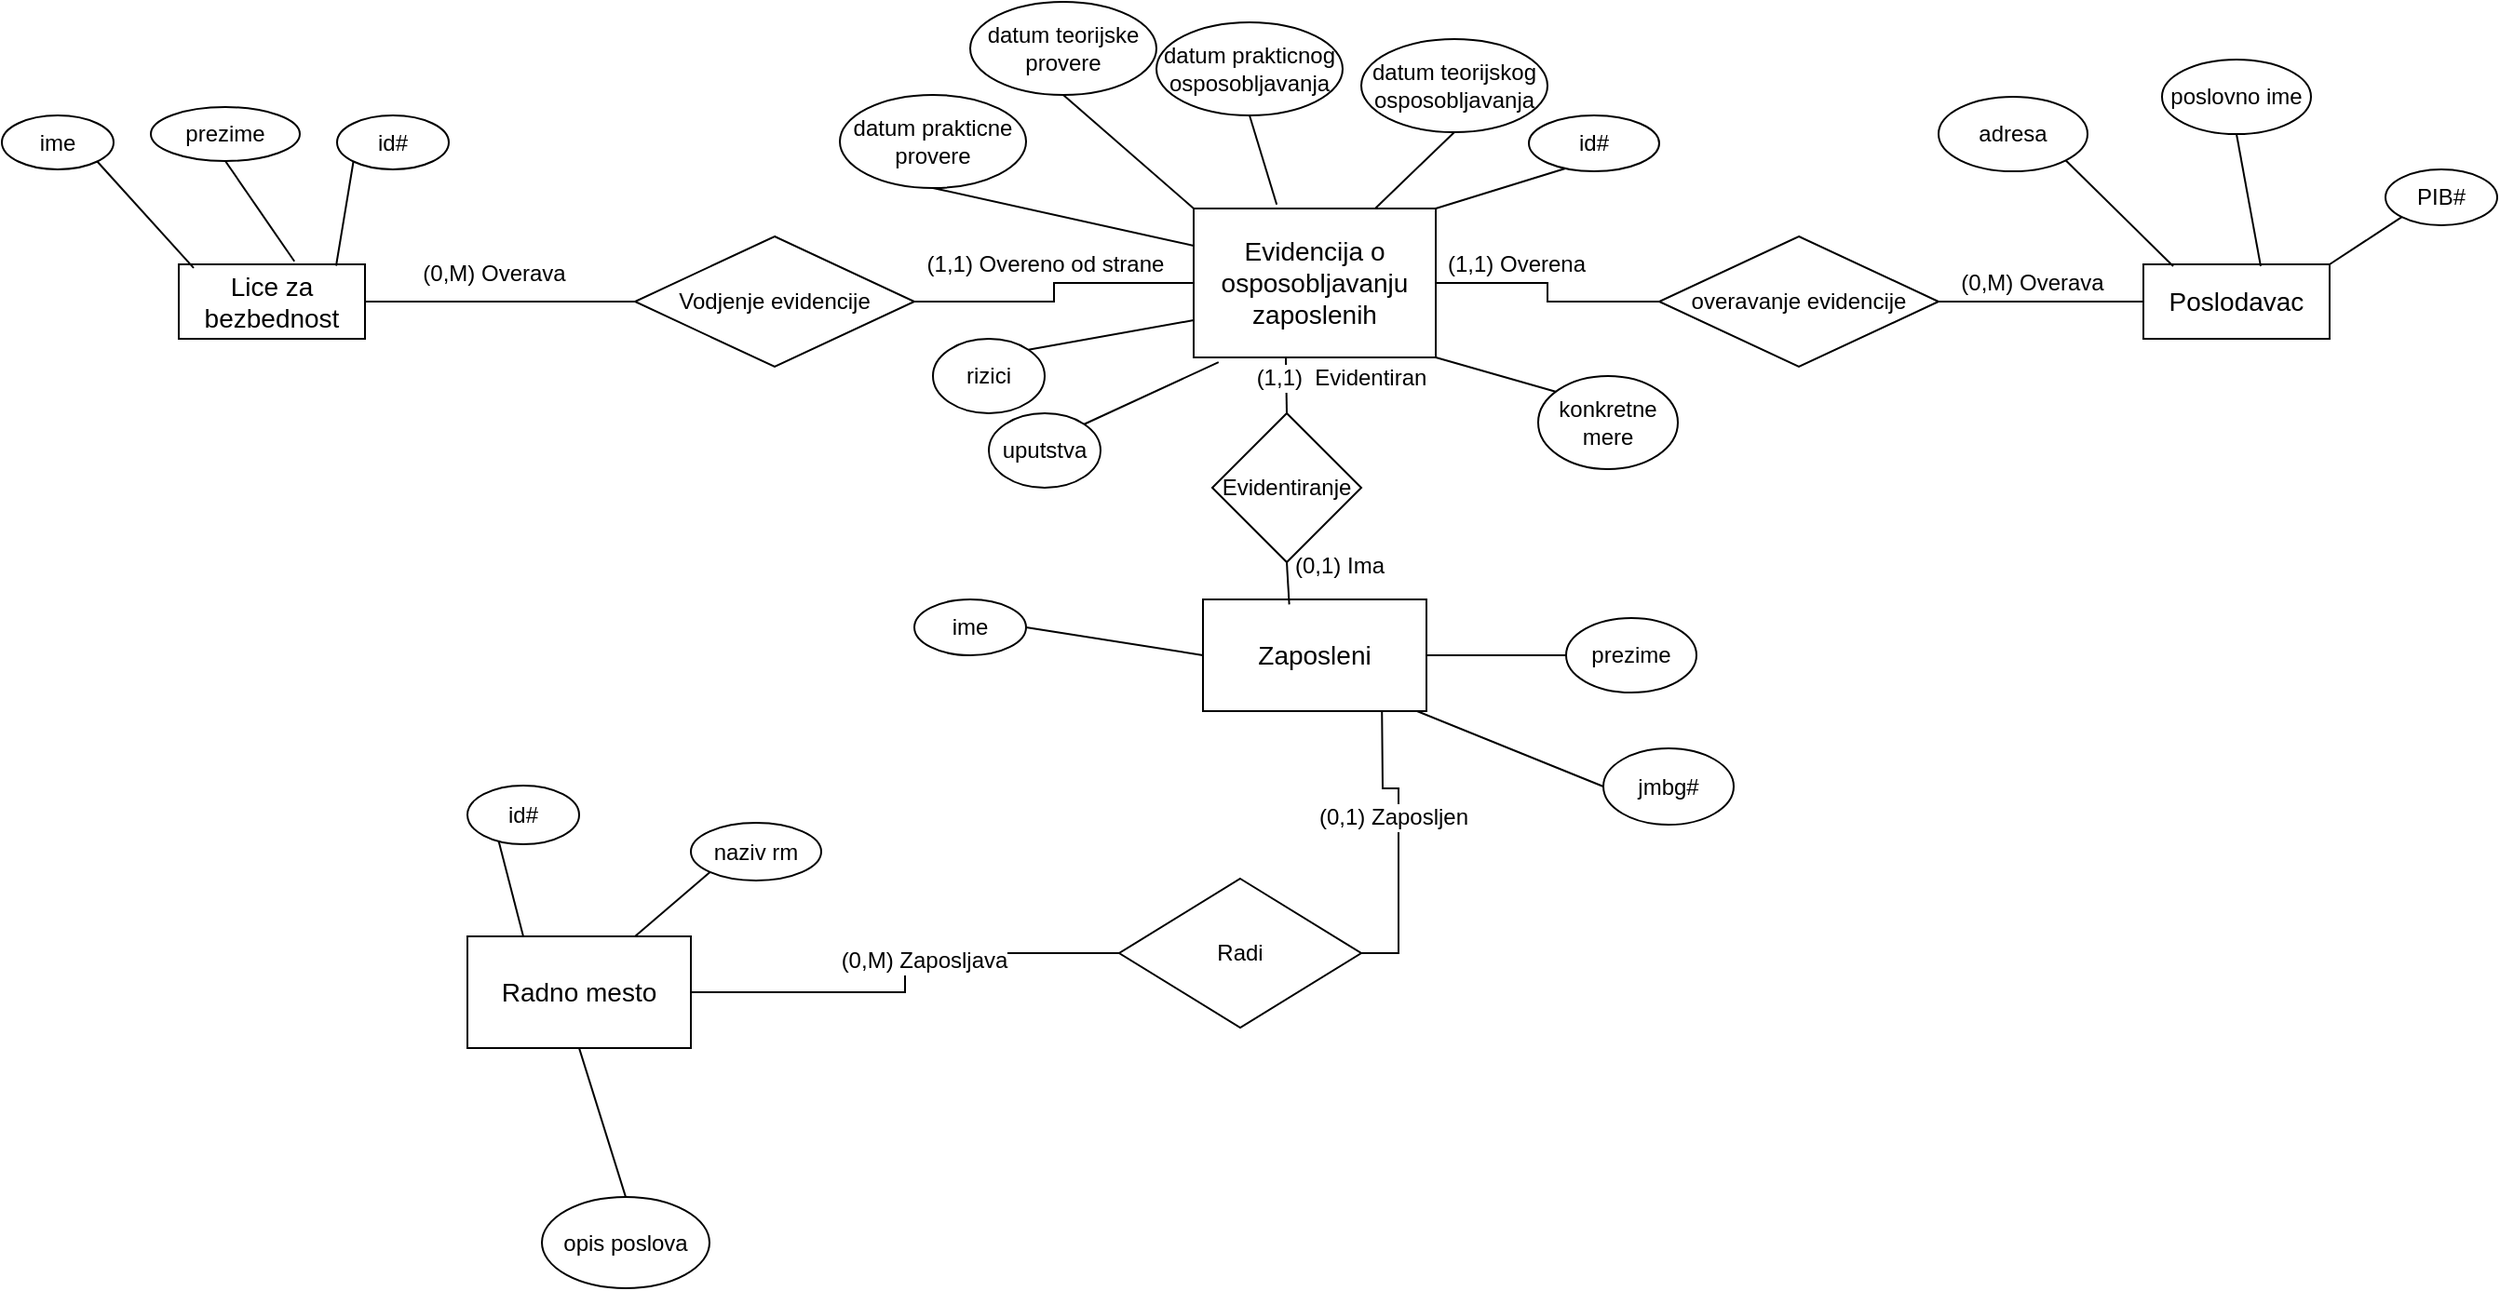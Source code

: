 <mxfile version="22.0.8" type="device">
  <diagram id="cX9Rxq1GDXvq4FwfHjqG" name="Page-1">
    <mxGraphModel dx="2284" dy="800" grid="1" gridSize="10" guides="1" tooltips="1" connect="1" arrows="1" fold="1" page="1" pageScale="1" pageWidth="850" pageHeight="1100" math="0" shadow="0">
      <root>
        <mxCell id="0" />
        <mxCell id="1" parent="0" />
        <object label="" kardinalnost="(0,M)" id="p6OjkSHZk2NeHFK_y6Gc-2">
          <mxCell style="rounded=0;orthogonalLoop=1;jettySize=auto;html=1;exitX=0.5;exitY=1;exitDx=0;exitDy=0;endArrow=none;endFill=0;targetPerimeterSpacing=0;entryX=0.5;entryY=0;entryDx=0;entryDy=0;" parent="1" target="dR7-cXVYRjZlP15LV4le-50" edge="1">
            <mxGeometry relative="1" as="geometry">
              <mxPoint x="169.5" y="330" as="targetPoint" />
              <mxPoint x="169.5" y="200" as="sourcePoint" />
            </mxGeometry>
          </mxCell>
        </object>
        <mxCell id="p6OjkSHZk2NeHFK_y6Gc-15" value="&lt;font style=&quot;font-size: 12px;&quot;&gt;(1,1)&amp;nbsp; Evidentiran&lt;/font&gt;" style="edgeLabel;html=1;align=center;verticalAlign=middle;resizable=0;points=[];fontSize=12;" parent="p6OjkSHZk2NeHFK_y6Gc-2" vertex="1" connectable="0">
          <mxGeometry x="-0.769" y="3" relative="1" as="geometry">
            <mxPoint x="26" y="7" as="offset" />
          </mxGeometry>
        </mxCell>
        <mxCell id="dR7-cXVYRjZlP15LV4le-53" style="rounded=0;orthogonalLoop=1;jettySize=auto;html=1;exitX=0.75;exitY=0;exitDx=0;exitDy=0;entryX=0.5;entryY=1;entryDx=0;entryDy=0;endArrow=none;endFill=0;" parent="1" source="p6OjkSHZk2NeHFK_y6Gc-1" target="dR7-cXVYRjZlP15LV4le-54" edge="1">
          <mxGeometry relative="1" as="geometry">
            <mxPoint x="217.529" y="70" as="targetPoint" />
          </mxGeometry>
        </mxCell>
        <mxCell id="dR7-cXVYRjZlP15LV4le-65" style="rounded=0;orthogonalLoop=1;jettySize=auto;html=1;exitX=1;exitY=1;exitDx=0;exitDy=0;endArrow=none;endFill=0;" parent="1" source="p6OjkSHZk2NeHFK_y6Gc-1" edge="1">
          <mxGeometry relative="1" as="geometry">
            <mxPoint x="320" y="220" as="targetPoint" />
          </mxGeometry>
        </mxCell>
        <mxCell id="p6OjkSHZk2NeHFK_y6Gc-1" value="&lt;font style=&quot;font-size: 14px;&quot;&gt;Evidencija o osposobljavanju zaposlenih&lt;/font&gt;" style="rounded=0;whiteSpace=wrap;html=1;fontSize=14;" parent="1" vertex="1">
          <mxGeometry x="120" y="120" width="130" height="80" as="geometry" />
        </mxCell>
        <mxCell id="dR7-cXVYRjZlP15LV4le-43" style="rounded=0;orthogonalLoop=1;jettySize=auto;html=1;exitX=1;exitY=0.5;exitDx=0;exitDy=0;entryX=0;entryY=0.5;entryDx=0;entryDy=0;endArrow=none;endFill=0;" parent="1" source="dR7-cXVYRjZlP15LV4le-46" target="dR7-cXVYRjZlP15LV4le-42" edge="1">
          <mxGeometry relative="1" as="geometry">
            <mxPoint x="235" y="355" as="sourcePoint" />
          </mxGeometry>
        </mxCell>
        <mxCell id="p6OjkSHZk2NeHFK_y6Gc-17" value="" style="endArrow=none;html=1;rounded=0;entryX=0;entryY=0.5;entryDx=0;entryDy=0;exitX=1;exitY=0.5;exitDx=0;exitDy=0;" parent="1" source="dR7-cXVYRjZlP15LV4le-47" target="dR7-cXVYRjZlP15LV4le-46" edge="1">
          <mxGeometry width="50" height="50" relative="1" as="geometry">
            <mxPoint x="34.0" y="353.0" as="sourcePoint" />
            <mxPoint x="125" y="342.5" as="targetPoint" />
          </mxGeometry>
        </mxCell>
        <mxCell id="p6OjkSHZk2NeHFK_y6Gc-18" value="&lt;font style=&quot;font-size: 14px;&quot;&gt;Poslodavac&lt;/font&gt;" style="whiteSpace=wrap;html=1;align=center;" parent="1" vertex="1">
          <mxGeometry x="630" y="150" width="100" height="40" as="geometry" />
        </mxCell>
        <mxCell id="p6OjkSHZk2NeHFK_y6Gc-20" value="" style="edgeStyle=orthogonalEdgeStyle;rounded=0;orthogonalLoop=1;jettySize=auto;html=1;endArrow=none;endFill=0;" parent="1" source="p6OjkSHZk2NeHFK_y6Gc-19" target="p6OjkSHZk2NeHFK_y6Gc-1" edge="1">
          <mxGeometry relative="1" as="geometry" />
        </mxCell>
        <mxCell id="p6OjkSHZk2NeHFK_y6Gc-23" value="&lt;font style=&quot;font-size: 12px;&quot;&gt;(1,1) Overena&lt;/font&gt;" style="edgeLabel;html=1;align=center;verticalAlign=middle;resizable=0;points=[];fontSize=12;" parent="p6OjkSHZk2NeHFK_y6Gc-20" vertex="1" connectable="0">
          <mxGeometry x="0.339" y="1" relative="1" as="geometry">
            <mxPoint y="-11" as="offset" />
          </mxGeometry>
        </mxCell>
        <mxCell id="p6OjkSHZk2NeHFK_y6Gc-21" style="edgeStyle=orthogonalEdgeStyle;rounded=0;orthogonalLoop=1;jettySize=auto;html=1;exitX=1;exitY=0.5;exitDx=0;exitDy=0;entryX=0;entryY=0.5;entryDx=0;entryDy=0;endArrow=none;endFill=0;" parent="1" source="p6OjkSHZk2NeHFK_y6Gc-19" target="p6OjkSHZk2NeHFK_y6Gc-18" edge="1">
          <mxGeometry relative="1" as="geometry" />
        </mxCell>
        <mxCell id="p6OjkSHZk2NeHFK_y6Gc-24" value="(0,M) Overava" style="edgeLabel;html=1;align=center;verticalAlign=middle;resizable=0;points=[];fontSize=12;" parent="p6OjkSHZk2NeHFK_y6Gc-21" vertex="1" connectable="0">
          <mxGeometry x="-0.036" y="3" relative="1" as="geometry">
            <mxPoint x="-3" y="-7" as="offset" />
          </mxGeometry>
        </mxCell>
        <mxCell id="p6OjkSHZk2NeHFK_y6Gc-19" value="overavanje evidencije" style="shape=rhombus;perimeter=rhombusPerimeter;whiteSpace=wrap;html=1;align=center;" parent="1" vertex="1">
          <mxGeometry x="370" y="135" width="150" height="70" as="geometry" />
        </mxCell>
        <mxCell id="p6OjkSHZk2NeHFK_y6Gc-25" value="adresa" style="ellipse;whiteSpace=wrap;html=1;align=center;" parent="1" vertex="1">
          <mxGeometry x="520" y="60" width="80" height="40" as="geometry" />
        </mxCell>
        <mxCell id="p6OjkSHZk2NeHFK_y6Gc-26" value="" style="endArrow=none;html=1;rounded=0;entryX=0.16;entryY=0.025;entryDx=0;entryDy=0;exitX=1;exitY=1;exitDx=0;exitDy=0;entryPerimeter=0;" parent="1" source="p6OjkSHZk2NeHFK_y6Gc-25" target="p6OjkSHZk2NeHFK_y6Gc-18" edge="1">
          <mxGeometry width="50" height="50" relative="1" as="geometry">
            <mxPoint x="660" y="290" as="sourcePoint" />
            <mxPoint x="715" y="238" as="targetPoint" />
          </mxGeometry>
        </mxCell>
        <mxCell id="p6OjkSHZk2NeHFK_y6Gc-27" value="PIB#" style="ellipse;whiteSpace=wrap;html=1;align=center;" parent="1" vertex="1">
          <mxGeometry x="760" y="99" width="60" height="30" as="geometry" />
        </mxCell>
        <mxCell id="p6OjkSHZk2NeHFK_y6Gc-28" value="" style="endArrow=none;html=1;rounded=0;entryX=1;entryY=0;entryDx=0;entryDy=0;exitX=0;exitY=1;exitDx=0;exitDy=0;" parent="1" source="p6OjkSHZk2NeHFK_y6Gc-27" target="p6OjkSHZk2NeHFK_y6Gc-18" edge="1">
          <mxGeometry width="50" height="50" relative="1" as="geometry">
            <mxPoint x="620" y="220" as="sourcePoint" />
            <mxPoint x="715" y="213" as="targetPoint" />
          </mxGeometry>
        </mxCell>
        <mxCell id="p6OjkSHZk2NeHFK_y6Gc-31" value="poslovno ime" style="ellipse;whiteSpace=wrap;html=1;align=center;" parent="1" vertex="1">
          <mxGeometry x="640" y="40" width="80" height="40" as="geometry" />
        </mxCell>
        <mxCell id="p6OjkSHZk2NeHFK_y6Gc-32" value="" style="endArrow=none;html=1;rounded=0;entryX=0.63;entryY=0.025;entryDx=0;entryDy=0;exitX=0.5;exitY=1;exitDx=0;exitDy=0;entryPerimeter=0;" parent="1" source="p6OjkSHZk2NeHFK_y6Gc-31" target="p6OjkSHZk2NeHFK_y6Gc-18" edge="1">
          <mxGeometry width="50" height="50" relative="1" as="geometry">
            <mxPoint x="780" y="280" as="sourcePoint" />
            <mxPoint x="875" y="263" as="targetPoint" />
          </mxGeometry>
        </mxCell>
        <mxCell id="p6OjkSHZk2NeHFK_y6Gc-33" value="id#" style="ellipse;whiteSpace=wrap;html=1;align=center;" parent="1" vertex="1">
          <mxGeometry x="300" y="70" width="70" height="30" as="geometry" />
        </mxCell>
        <mxCell id="p6OjkSHZk2NeHFK_y6Gc-34" value="" style="endArrow=none;html=1;rounded=0;entryX=1;entryY=0;entryDx=0;entryDy=0;exitX=0.28;exitY=0.95;exitDx=0;exitDy=0;exitPerimeter=0;" parent="1" source="p6OjkSHZk2NeHFK_y6Gc-33" target="p6OjkSHZk2NeHFK_y6Gc-1" edge="1">
          <mxGeometry width="50" height="50" relative="1" as="geometry">
            <mxPoint x="220" y="279" as="sourcePoint" />
            <mxPoint x="206" y="140" as="targetPoint" />
          </mxGeometry>
        </mxCell>
        <mxCell id="p6OjkSHZk2NeHFK_y6Gc-37" style="edgeStyle=orthogonalEdgeStyle;rounded=0;orthogonalLoop=1;jettySize=auto;html=1;exitX=1;exitY=0.5;exitDx=0;exitDy=0;entryX=0;entryY=0.5;entryDx=0;entryDy=0;endArrow=none;endFill=0;" parent="1" source="p6OjkSHZk2NeHFK_y6Gc-39" target="p6OjkSHZk2NeHFK_y6Gc-1" edge="1">
          <mxGeometry relative="1" as="geometry">
            <mxPoint x="80" y="165" as="targetPoint" />
          </mxGeometry>
        </mxCell>
        <mxCell id="p6OjkSHZk2NeHFK_y6Gc-38" value="(1,1) Overeno od strane" style="edgeLabel;html=1;align=center;verticalAlign=middle;resizable=0;points=[];fontSize=12;" parent="p6OjkSHZk2NeHFK_y6Gc-37" vertex="1" connectable="0">
          <mxGeometry x="-0.036" y="3" relative="1" as="geometry">
            <mxPoint x="-2" y="-18" as="offset" />
          </mxGeometry>
        </mxCell>
        <mxCell id="p6OjkSHZk2NeHFK_y6Gc-40" style="edgeStyle=orthogonalEdgeStyle;rounded=0;orthogonalLoop=1;jettySize=auto;html=1;exitX=0;exitY=0.5;exitDx=0;exitDy=0;endArrow=none;endFill=0;entryX=1;entryY=0.5;entryDx=0;entryDy=0;" parent="1" source="p6OjkSHZk2NeHFK_y6Gc-39" target="p6OjkSHZk2NeHFK_y6Gc-42" edge="1">
          <mxGeometry relative="1" as="geometry">
            <mxPoint x="-330" y="170" as="targetPoint" />
          </mxGeometry>
        </mxCell>
        <mxCell id="p6OjkSHZk2NeHFK_y6Gc-39" value="Vodjenje evidencije" style="shape=rhombus;perimeter=rhombusPerimeter;whiteSpace=wrap;html=1;align=center;" parent="1" vertex="1">
          <mxGeometry x="-180" y="135" width="150" height="70" as="geometry" />
        </mxCell>
        <mxCell id="p6OjkSHZk2NeHFK_y6Gc-41" value="(0,M) Overava" style="edgeLabel;html=1;align=center;verticalAlign=middle;resizable=0;points=[];fontSize=12;" parent="1" vertex="1" connectable="0">
          <mxGeometry x="-249.995" y="160" as="geometry">
            <mxPoint x="-6" y="-5" as="offset" />
          </mxGeometry>
        </mxCell>
        <mxCell id="p6OjkSHZk2NeHFK_y6Gc-42" value="&lt;font style=&quot;font-size: 14px;&quot;&gt;Lice za bezbednost&lt;/font&gt;" style="whiteSpace=wrap;html=1;align=center;" parent="1" vertex="1">
          <mxGeometry x="-425" y="150" width="100" height="40" as="geometry" />
        </mxCell>
        <mxCell id="p6OjkSHZk2NeHFK_y6Gc-43" value="ime" style="ellipse;whiteSpace=wrap;html=1;align=center;" parent="1" vertex="1">
          <mxGeometry x="-520" y="70" width="60" height="29" as="geometry" />
        </mxCell>
        <mxCell id="p6OjkSHZk2NeHFK_y6Gc-44" value="" style="endArrow=none;html=1;rounded=0;entryX=0.08;entryY=0.049;entryDx=0;entryDy=0;exitX=1;exitY=1;exitDx=0;exitDy=0;entryPerimeter=0;" parent="1" source="p6OjkSHZk2NeHFK_y6Gc-43" target="p6OjkSHZk2NeHFK_y6Gc-42" edge="1">
          <mxGeometry width="50" height="50" relative="1" as="geometry">
            <mxPoint x="-400" y="289" as="sourcePoint" />
            <mxPoint x="-414" y="150" as="targetPoint" />
          </mxGeometry>
        </mxCell>
        <mxCell id="p6OjkSHZk2NeHFK_y6Gc-45" value="id#" style="ellipse;whiteSpace=wrap;html=1;align=center;" parent="1" vertex="1">
          <mxGeometry x="-340" y="70" width="60" height="29" as="geometry" />
        </mxCell>
        <mxCell id="p6OjkSHZk2NeHFK_y6Gc-46" value="" style="endArrow=none;html=1;rounded=0;entryX=0.845;entryY=0.019;entryDx=0;entryDy=0;exitX=0;exitY=1;exitDx=0;exitDy=0;entryPerimeter=0;" parent="1" source="p6OjkSHZk2NeHFK_y6Gc-45" target="p6OjkSHZk2NeHFK_y6Gc-42" edge="1">
          <mxGeometry width="50" height="50" relative="1" as="geometry">
            <mxPoint x="-440" y="219" as="sourcePoint" />
            <mxPoint x="-330" y="149" as="targetPoint" />
          </mxGeometry>
        </mxCell>
        <mxCell id="p6OjkSHZk2NeHFK_y6Gc-47" value="prezime" style="ellipse;whiteSpace=wrap;html=1;align=center;" parent="1" vertex="1">
          <mxGeometry x="-440" y="65.5" width="80" height="29" as="geometry" />
        </mxCell>
        <mxCell id="p6OjkSHZk2NeHFK_y6Gc-48" value="" style="endArrow=none;html=1;rounded=0;entryX=0.621;entryY=-0.04;entryDx=0;entryDy=0;exitX=0.5;exitY=1;exitDx=0;exitDy=0;entryPerimeter=0;" parent="1" source="p6OjkSHZk2NeHFK_y6Gc-47" target="p6OjkSHZk2NeHFK_y6Gc-42" edge="1">
          <mxGeometry width="50" height="50" relative="1" as="geometry">
            <mxPoint x="-280" y="279" as="sourcePoint" />
            <mxPoint x="-367" y="150" as="targetPoint" />
          </mxGeometry>
        </mxCell>
        <mxCell id="XjySdd2gi-GwcaV57Ylc-37" style="edgeStyle=orthogonalEdgeStyle;rounded=0;orthogonalLoop=1;jettySize=auto;html=1;exitX=1;exitY=0.5;exitDx=0;exitDy=0;entryX=0;entryY=0.5;entryDx=0;entryDy=0;endArrow=none;endFill=0;" parent="1" source="dR7-cXVYRjZlP15LV4le-10" target="XjySdd2gi-GwcaV57Ylc-36" edge="1">
          <mxGeometry relative="1" as="geometry">
            <mxPoint x="-140" y="550" as="sourcePoint" />
          </mxGeometry>
        </mxCell>
        <mxCell id="XjySdd2gi-GwcaV57Ylc-36" value="Radi" style="rhombus;whiteSpace=wrap;html=1;" parent="1" vertex="1">
          <mxGeometry x="80" y="480" width="130" height="80" as="geometry" />
        </mxCell>
        <mxCell id="XjySdd2gi-GwcaV57Ylc-39" style="edgeStyle=orthogonalEdgeStyle;rounded=0;orthogonalLoop=1;jettySize=auto;html=1;exitX=1;exitY=0.5;exitDx=0;exitDy=0;entryX=0.873;entryY=1.04;entryDx=0;entryDy=0;entryPerimeter=0;endArrow=none;endFill=0;" parent="1" source="XjySdd2gi-GwcaV57Ylc-36" edge="1">
          <mxGeometry relative="1" as="geometry">
            <mxPoint x="221.03" y="382" as="targetPoint" />
          </mxGeometry>
        </mxCell>
        <mxCell id="XjySdd2gi-GwcaV57Ylc-40" value="(0,M) Zaposljava" style="edgeLabel;html=1;align=center;verticalAlign=middle;resizable=0;points=[];fontSize=12;" parent="1" vertex="1" connectable="0">
          <mxGeometry x="-9.995" y="530" as="geometry">
            <mxPoint x="-15" y="-6" as="offset" />
          </mxGeometry>
        </mxCell>
        <mxCell id="XjySdd2gi-GwcaV57Ylc-41" value="(0,1) Zaposljen" style="edgeLabel;html=1;align=center;verticalAlign=middle;resizable=0;points=[];fontSize=12;" parent="1" vertex="1" connectable="0">
          <mxGeometry x="250.005" y="450" as="geometry">
            <mxPoint x="-23" y="-3" as="offset" />
          </mxGeometry>
        </mxCell>
        <mxCell id="dR7-cXVYRjZlP15LV4le-10" value="Radno mesto" style="rounded=0;whiteSpace=wrap;html=1;fontSize=14;" parent="1" vertex="1">
          <mxGeometry x="-270" y="511" width="120" height="60" as="geometry" />
        </mxCell>
        <mxCell id="dR7-cXVYRjZlP15LV4le-13" value="id#" style="ellipse;whiteSpace=wrap;html=1;align=center;" parent="1" vertex="1">
          <mxGeometry x="-270" y="430" width="60" height="31.5" as="geometry" />
        </mxCell>
        <mxCell id="dR7-cXVYRjZlP15LV4le-14" value="" style="endArrow=none;html=1;rounded=0;entryX=0.25;entryY=0;entryDx=0;entryDy=0;exitX=0.28;exitY=0.95;exitDx=0;exitDy=0;exitPerimeter=0;" parent="1" source="dR7-cXVYRjZlP15LV4le-13" target="dR7-cXVYRjZlP15LV4le-10" edge="1">
          <mxGeometry width="50" height="50" relative="1" as="geometry">
            <mxPoint x="-200" y="660.5" as="sourcePoint" />
            <mxPoint x="-250" y="500.5" as="targetPoint" />
          </mxGeometry>
        </mxCell>
        <mxCell id="dR7-cXVYRjZlP15LV4le-35" value="opis poslova" style="ellipse;whiteSpace=wrap;html=1;" parent="1" vertex="1">
          <mxGeometry x="-230" y="651" width="90" height="49" as="geometry" />
        </mxCell>
        <mxCell id="dR7-cXVYRjZlP15LV4le-36" style="rounded=0;orthogonalLoop=1;jettySize=auto;html=1;exitX=0.5;exitY=0;exitDx=0;exitDy=0;entryX=0.5;entryY=1;entryDx=0;entryDy=0;endArrow=none;endFill=0;" parent="1" source="dR7-cXVYRjZlP15LV4le-35" target="dR7-cXVYRjZlP15LV4le-10" edge="1">
          <mxGeometry relative="1" as="geometry">
            <mxPoint x="-140" y="576" as="targetPoint" />
          </mxGeometry>
        </mxCell>
        <mxCell id="dR7-cXVYRjZlP15LV4le-40" style="rounded=0;orthogonalLoop=1;jettySize=auto;html=1;exitX=0;exitY=1;exitDx=0;exitDy=0;entryX=0.75;entryY=0;entryDx=0;entryDy=0;endArrow=none;endFill=0;" parent="1" source="dR7-cXVYRjZlP15LV4le-41" target="dR7-cXVYRjZlP15LV4le-10" edge="1">
          <mxGeometry relative="1" as="geometry" />
        </mxCell>
        <mxCell id="dR7-cXVYRjZlP15LV4le-41" value="naziv rm" style="ellipse;whiteSpace=wrap;html=1;" parent="1" vertex="1">
          <mxGeometry x="-150" y="450" width="70" height="31" as="geometry" />
        </mxCell>
        <mxCell id="dR7-cXVYRjZlP15LV4le-42" value="prezime" style="ellipse;whiteSpace=wrap;html=1;" parent="1" vertex="1">
          <mxGeometry x="320" y="340" width="70" height="40" as="geometry" />
        </mxCell>
        <mxCell id="dR7-cXVYRjZlP15LV4le-44" style="rounded=0;orthogonalLoop=1;jettySize=auto;html=1;exitX=0.958;exitY=1;exitDx=0;exitDy=0;entryX=0;entryY=0.5;entryDx=0;entryDy=0;endArrow=none;endFill=0;exitPerimeter=0;" parent="1" source="dR7-cXVYRjZlP15LV4le-46" target="dR7-cXVYRjZlP15LV4le-45" edge="1">
          <mxGeometry relative="1" as="geometry">
            <mxPoint x="235" y="380" as="sourcePoint" />
          </mxGeometry>
        </mxCell>
        <mxCell id="dR7-cXVYRjZlP15LV4le-45" value="jmbg#" style="ellipse;whiteSpace=wrap;html=1;" parent="1" vertex="1">
          <mxGeometry x="340" y="410" width="70" height="41" as="geometry" />
        </mxCell>
        <mxCell id="dR7-cXVYRjZlP15LV4le-46" value="Zaposleni" style="rounded=0;whiteSpace=wrap;html=1;fontSize=14;" parent="1" vertex="1">
          <mxGeometry x="125" y="330" width="120" height="60" as="geometry" />
        </mxCell>
        <mxCell id="dR7-cXVYRjZlP15LV4le-47" value="ime" style="ellipse;whiteSpace=wrap;html=1;align=center;" parent="1" vertex="1">
          <mxGeometry x="-30" y="330" width="60" height="30" as="geometry" />
        </mxCell>
        <mxCell id="dR7-cXVYRjZlP15LV4le-51" style="rounded=0;orthogonalLoop=1;jettySize=auto;html=1;exitX=0.5;exitY=1;exitDx=0;exitDy=0;entryX=0.386;entryY=0.045;entryDx=0;entryDy=0;endArrow=none;endFill=0;entryPerimeter=0;" parent="1" source="dR7-cXVYRjZlP15LV4le-50" target="dR7-cXVYRjZlP15LV4le-46" edge="1">
          <mxGeometry relative="1" as="geometry" />
        </mxCell>
        <mxCell id="dR7-cXVYRjZlP15LV4le-52" value="&lt;font style=&quot;font-size: 12px;&quot;&gt;(0,1) Ima&lt;/font&gt;" style="edgeLabel;html=1;align=center;verticalAlign=middle;resizable=0;points=[];" parent="dR7-cXVYRjZlP15LV4le-51" vertex="1" connectable="0">
          <mxGeometry x="0.361" y="4" relative="1" as="geometry">
            <mxPoint x="23" y="-13" as="offset" />
          </mxGeometry>
        </mxCell>
        <mxCell id="dR7-cXVYRjZlP15LV4le-50" value="Evidentiranje" style="rhombus;whiteSpace=wrap;html=1;" parent="1" vertex="1">
          <mxGeometry x="130" y="230" width="80" height="80" as="geometry" />
        </mxCell>
        <mxCell id="dR7-cXVYRjZlP15LV4le-54" value="datum teorijskog osposobljavanja" style="ellipse;whiteSpace=wrap;html=1;" parent="1" vertex="1">
          <mxGeometry x="210" y="29" width="100" height="50" as="geometry" />
        </mxCell>
        <mxCell id="dR7-cXVYRjZlP15LV4le-55" style="rounded=0;orthogonalLoop=1;jettySize=auto;html=1;exitX=0.343;exitY=-0.027;exitDx=0;exitDy=0;entryX=0.5;entryY=1;entryDx=0;entryDy=0;endArrow=none;endFill=0;exitPerimeter=0;" parent="1" source="p6OjkSHZk2NeHFK_y6Gc-1" target="dR7-cXVYRjZlP15LV4le-56" edge="1">
          <mxGeometry relative="1" as="geometry">
            <mxPoint x="97.529" y="70" as="targetPoint" />
            <mxPoint x="98" y="120" as="sourcePoint" />
          </mxGeometry>
        </mxCell>
        <mxCell id="dR7-cXVYRjZlP15LV4le-56" value="datum prakticnog osposobljavanja" style="ellipse;whiteSpace=wrap;html=1;" parent="1" vertex="1">
          <mxGeometry x="100" y="20" width="100" height="50" as="geometry" />
        </mxCell>
        <mxCell id="dR7-cXVYRjZlP15LV4le-57" style="rounded=0;orthogonalLoop=1;jettySize=auto;html=1;exitX=0;exitY=0;exitDx=0;exitDy=0;entryX=0.5;entryY=1;entryDx=0;entryDy=0;endArrow=none;endFill=0;" parent="1" source="p6OjkSHZk2NeHFK_y6Gc-1" target="dR7-cXVYRjZlP15LV4le-58" edge="1">
          <mxGeometry relative="1" as="geometry">
            <mxPoint x="-12.471" y="59" as="targetPoint" />
            <mxPoint x="-12" y="109" as="sourcePoint" />
          </mxGeometry>
        </mxCell>
        <mxCell id="dR7-cXVYRjZlP15LV4le-58" value="datum teorijske provere" style="ellipse;whiteSpace=wrap;html=1;" parent="1" vertex="1">
          <mxGeometry y="9" width="100" height="50" as="geometry" />
        </mxCell>
        <mxCell id="dR7-cXVYRjZlP15LV4le-59" style="rounded=0;orthogonalLoop=1;jettySize=auto;html=1;exitX=0;exitY=0.25;exitDx=0;exitDy=0;entryX=0.5;entryY=1;entryDx=0;entryDy=0;endArrow=none;endFill=0;" parent="1" source="p6OjkSHZk2NeHFK_y6Gc-1" target="dR7-cXVYRjZlP15LV4le-60" edge="1">
          <mxGeometry relative="1" as="geometry">
            <mxPoint x="-132.471" y="59" as="targetPoint" />
            <mxPoint x="-65" y="107" as="sourcePoint" />
          </mxGeometry>
        </mxCell>
        <mxCell id="dR7-cXVYRjZlP15LV4le-60" value="datum prakticne provere" style="ellipse;whiteSpace=wrap;html=1;" parent="1" vertex="1">
          <mxGeometry x="-70" y="59" width="100" height="50" as="geometry" />
        </mxCell>
        <mxCell id="dR7-cXVYRjZlP15LV4le-62" style="rounded=0;orthogonalLoop=1;jettySize=auto;html=1;exitX=1;exitY=0;exitDx=0;exitDy=0;entryX=0;entryY=0.75;entryDx=0;entryDy=0;endArrow=none;endFill=0;" parent="1" source="dR7-cXVYRjZlP15LV4le-61" target="p6OjkSHZk2NeHFK_y6Gc-1" edge="1">
          <mxGeometry relative="1" as="geometry" />
        </mxCell>
        <mxCell id="dR7-cXVYRjZlP15LV4le-61" value="rizici" style="ellipse;whiteSpace=wrap;html=1;" parent="1" vertex="1">
          <mxGeometry x="-20" y="190" width="60" height="40" as="geometry" />
        </mxCell>
        <mxCell id="dR7-cXVYRjZlP15LV4le-63" style="rounded=0;orthogonalLoop=1;jettySize=auto;html=1;exitX=1;exitY=0;exitDx=0;exitDy=0;entryX=0.103;entryY=1.032;entryDx=0;entryDy=0;endArrow=none;endFill=0;entryPerimeter=0;" parent="1" source="dR7-cXVYRjZlP15LV4le-64" target="p6OjkSHZk2NeHFK_y6Gc-1" edge="1">
          <mxGeometry relative="1" as="geometry">
            <mxPoint x="150" y="220" as="targetPoint" />
          </mxGeometry>
        </mxCell>
        <mxCell id="dR7-cXVYRjZlP15LV4le-64" value="uputstva" style="ellipse;whiteSpace=wrap;html=1;" parent="1" vertex="1">
          <mxGeometry x="10" y="230" width="60" height="40" as="geometry" />
        </mxCell>
        <mxCell id="dR7-cXVYRjZlP15LV4le-66" value="konkretne mere" style="ellipse;whiteSpace=wrap;html=1;" parent="1" vertex="1">
          <mxGeometry x="305" y="210" width="75" height="50" as="geometry" />
        </mxCell>
      </root>
    </mxGraphModel>
  </diagram>
</mxfile>
